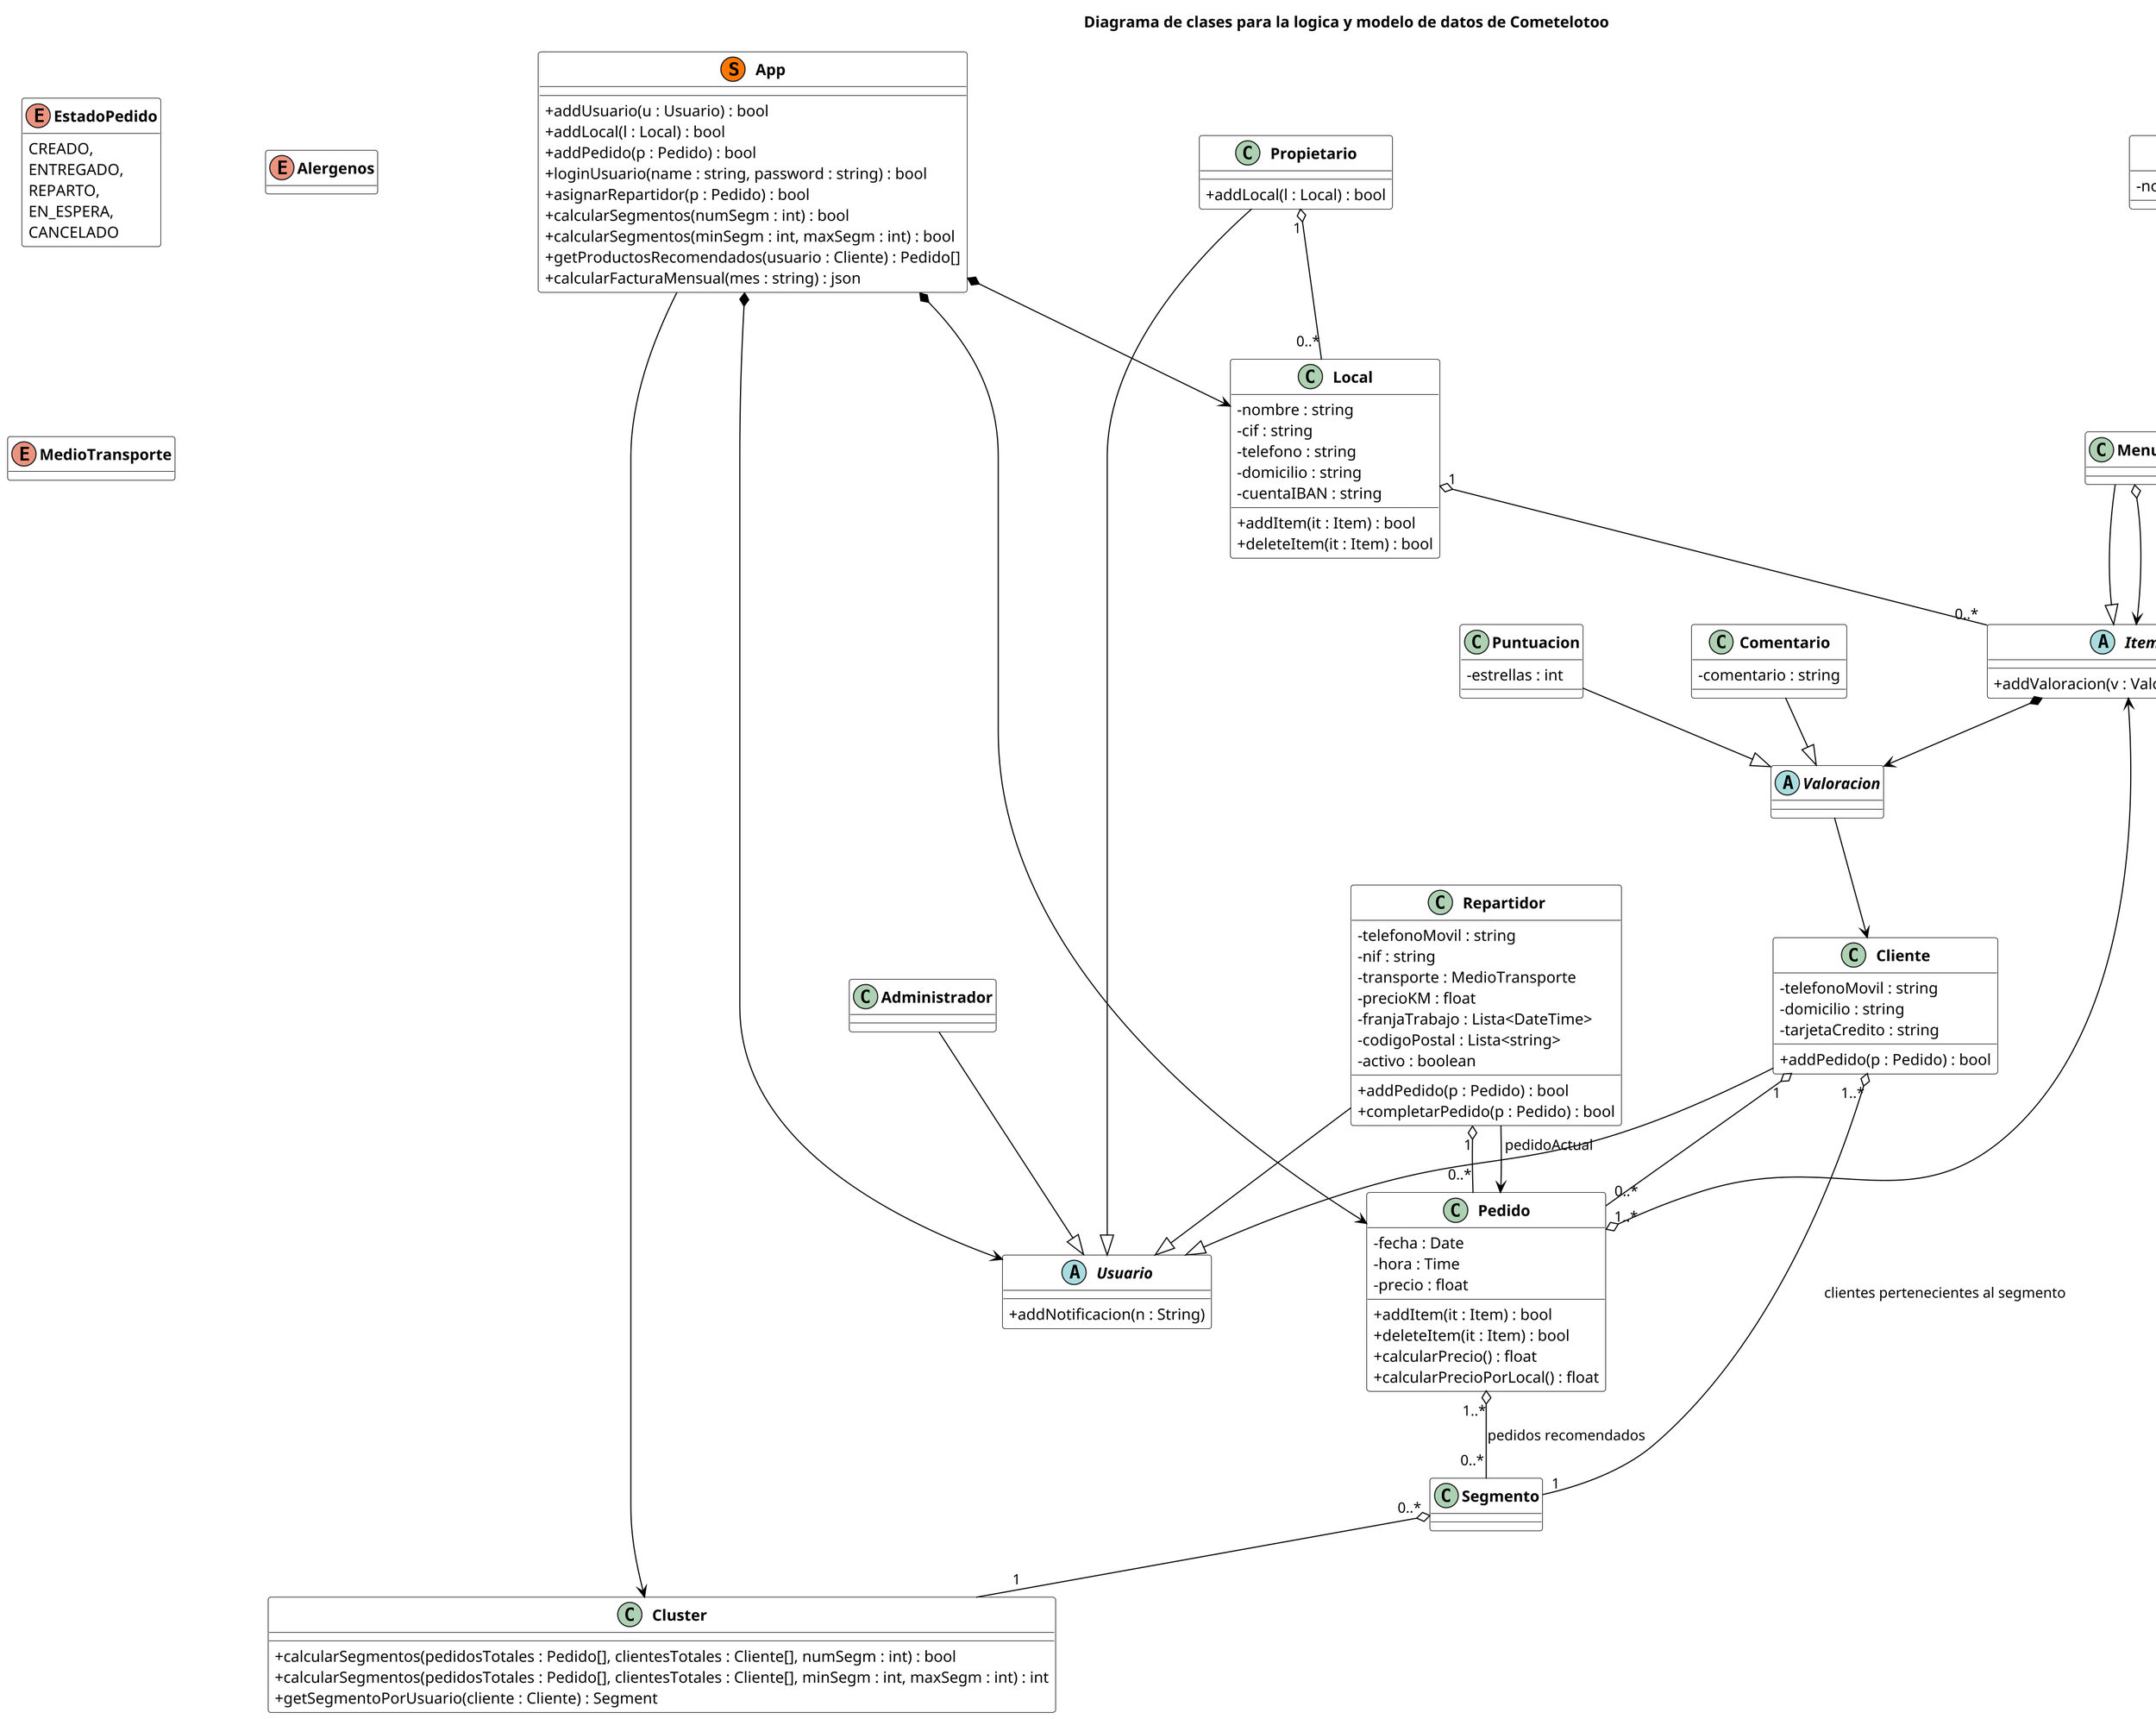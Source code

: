 @startuml
skinparam {
  classAttributeIconSize 0
  ClassBorderColor Black
  ClassBackgroundColor White
  ClassFontStyle bold
  'ClassFontName Courier
  'ClassAttributeFontName Courier
  ArrowColor Black
  Shadowing false
  'linetype ortho
  'handwritten true
  'nodesep 50
  dpi 200
}

'legend right
'<b>Design decisions:</b>
'1. We move methods related to payments (signContract, reimburseLandlord, etc)
'to a separate class from AirPNP. This class will contain the necessary
'information to communicate with the external payments API.
'2. We include two enumerated types which we do not link with arrows to the
'classes they are used in to avoid excesive clutter in the diagram. We use them
'as types instead.
'end legend

title Diagrama de clases para la logica y modelo de datos de Cometelotoo

hide enum methods

!pragma ratio 0.6

enum EstadoPedido {
    CREADO,
    ENTREGADO,
    REPARTO,
    EN_ESPERA,
    CANCELADO
}

enum Alergenos {

}

enum MedioTransporte {

}

class App << (S, #FF7700) >> {
    + addUsuario(u : Usuario) : bool
    + addLocal(l : Local) : bool
    + addPedido(p : Pedido) : bool
    + loginUsuario(name : string, password : string) : bool
    + asignarRepartidor(p : Pedido) : bool
    + calcularSegmentos(numSegm : int) : bool
    + calcularSegmentos(minSegm : int, maxSegm : int) : bool
    + getProductosRecomendados(usuario : Cliente) : Pedido[]
    + calcularFacturaMensual(mes : string) : json
}

abstract class Producto {
    - precio : float
    - nombre : string
}

abstract class Item {

    + addValoracion(v : Valoracion) : bool
}

abstract class Usuario {

    + addNotificacion(n : String)
}

class Propietario {

    + addLocal(l : Local) : bool
}

class Repartidor {
    - telefonoMovil : string
    - nif : string
    - transporte : MedioTransporte
    - precioKM : float
    - franjaTrabajo : Lista<DateTime>
    - codigoPostal : Lista<string>
    - activo : boolean

    + addPedido(p : Pedido) : bool
    + completarPedido(p : Pedido) : bool
}

class Cliente {
    - telefonoMovil : string
    - domicilio : string
    - tarjetaCredito : string

    + addPedido(p : Pedido) : bool
}

class Administrador {

}

class Local {
    - nombre : string
    - cif : string
    - telefono : string
    - domicilio : string
    - cuentaIBAN : string

    + addItem(it : Item) : bool
    + deleteItem(it : Item) : bool
    ' + searchItem(info : ?) : Item
}

class Pedido {
    - fecha : Date
    - hora : Time
    - precio : float

    + addItem(it : Item) : bool
    + deleteItem(it : Item) : bool
    + calcularPrecio() : float
    + calcularPrecioPorLocal() : float
}

class Menu {

}

class Ingrediente {
    - nombre : string
}

class Propio {
    - alergenos : Lista<Alergenos>
}

class Externo {
    - nombreProveedor : string
}

class Cluster {
  + calcularSegmentos(pedidosTotales : Pedido[], clientesTotales : Cliente[], numSegm : int) : bool
  + calcularSegmentos(pedidosTotales : Pedido[], clientesTotales : Cliente[], minSegm : int, maxSegm : int) : int
  + getSegmentoPorUsuario(cliente : Cliente) : Segment
}

class Segmento {
}

abstract class Valoracion {
}

class Comentario {
    - comentario : string
}

class Puntuacion {
    - estrellas : int
}

' Herencia
Propietario --|> Usuario
Repartidor --|> Usuario
Cliente --|> Usuario
Administrador --|> Usuario

Propio --|> Producto
Externo --|> Producto

Producto --|> Item
Menu --|> Item

Comentario --|> Valoracion
Puntuacion --|> Valoracion

Propio o--> Ingrediente

App *--> Pedido
App *--> Usuario
App *--> Local

Menu o--> Item

Local "1" o-- "0..*" Item

Propietario "1" o-- "0..*" Local

Repartidor "1" o-- "0..*" Pedido
Repartidor "pedidoActual" --> Pedido

Cliente "1" o-- "0..*" Pedido

Pedido "1..*" o-- "0..*" Segmento : pedidos recomendados
Cliente "1..*" o-- "1" Segmento : clientes pertenecientes al segmento

Segmento "0..*" o-- "1" Cluster

App --> Cluster

Pedido "1..*" o--> Item

Item *--> Valoracion
Valoracion --> Cliente

@enduml
